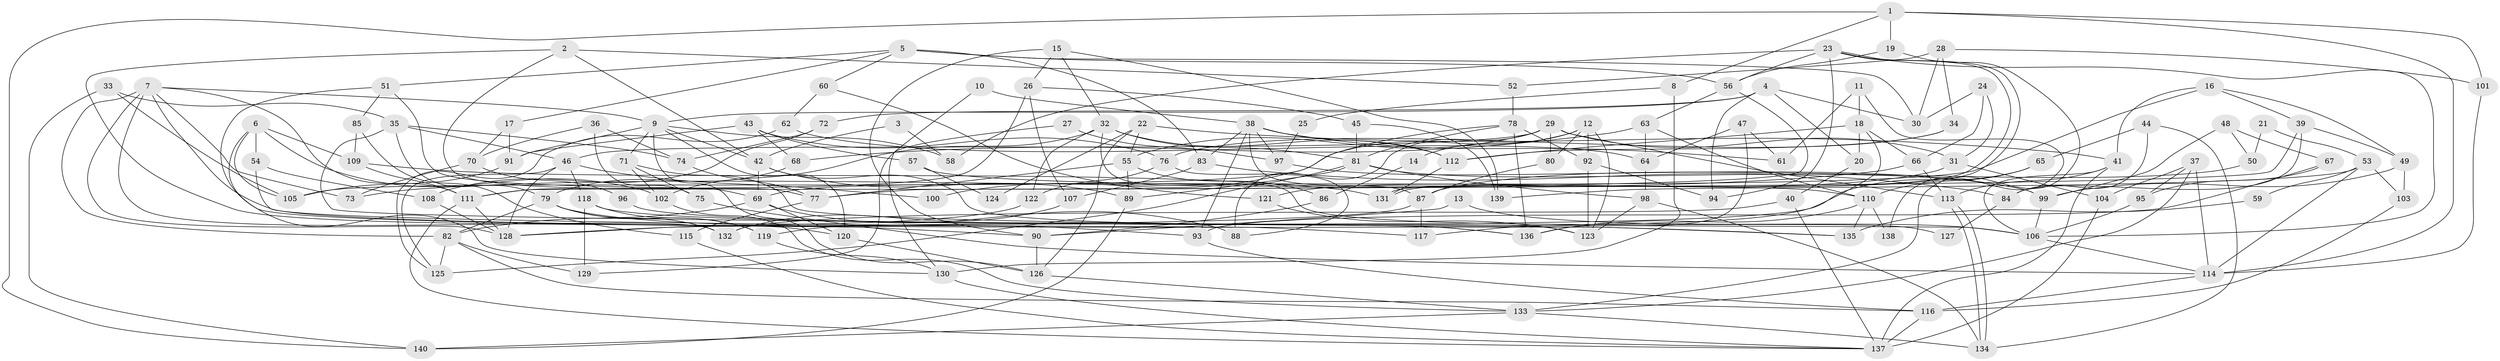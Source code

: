 // coarse degree distribution, {5: 0.09523809523809523, 3: 0.21428571428571427, 4: 0.14285714285714285, 12: 0.023809523809523808, 9: 0.09523809523809523, 8: 0.07142857142857142, 7: 0.09523809523809523, 6: 0.047619047619047616, 2: 0.07142857142857142, 10: 0.047619047619047616, 11: 0.07142857142857142, 16: 0.023809523809523808}
// Generated by graph-tools (version 1.1) at 2025/53/03/04/25 21:53:30]
// undirected, 140 vertices, 280 edges
graph export_dot {
graph [start="1"]
  node [color=gray90,style=filled];
  1;
  2;
  3;
  4;
  5;
  6;
  7;
  8;
  9;
  10;
  11;
  12;
  13;
  14;
  15;
  16;
  17;
  18;
  19;
  20;
  21;
  22;
  23;
  24;
  25;
  26;
  27;
  28;
  29;
  30;
  31;
  32;
  33;
  34;
  35;
  36;
  37;
  38;
  39;
  40;
  41;
  42;
  43;
  44;
  45;
  46;
  47;
  48;
  49;
  50;
  51;
  52;
  53;
  54;
  55;
  56;
  57;
  58;
  59;
  60;
  61;
  62;
  63;
  64;
  65;
  66;
  67;
  68;
  69;
  70;
  71;
  72;
  73;
  74;
  75;
  76;
  77;
  78;
  79;
  80;
  81;
  82;
  83;
  84;
  85;
  86;
  87;
  88;
  89;
  90;
  91;
  92;
  93;
  94;
  95;
  96;
  97;
  98;
  99;
  100;
  101;
  102;
  103;
  104;
  105;
  106;
  107;
  108;
  109;
  110;
  111;
  112;
  113;
  114;
  115;
  116;
  117;
  118;
  119;
  120;
  121;
  122;
  123;
  124;
  125;
  126;
  127;
  128;
  129;
  130;
  131;
  132;
  133;
  134;
  135;
  136;
  137;
  138;
  139;
  140;
  1 -- 140;
  1 -- 114;
  1 -- 8;
  1 -- 19;
  1 -- 101;
  2 -- 42;
  2 -- 120;
  2 -- 52;
  2 -- 77;
  3 -- 42;
  3 -- 58;
  4 -- 9;
  4 -- 94;
  4 -- 20;
  4 -- 30;
  4 -- 72;
  5 -- 30;
  5 -- 56;
  5 -- 17;
  5 -- 51;
  5 -- 60;
  5 -- 83;
  6 -- 130;
  6 -- 102;
  6 -- 54;
  6 -- 105;
  6 -- 109;
  7 -- 132;
  7 -- 82;
  7 -- 9;
  7 -- 73;
  7 -- 111;
  7 -- 128;
  7 -- 135;
  8 -- 130;
  8 -- 25;
  9 -- 42;
  9 -- 58;
  9 -- 71;
  9 -- 91;
  9 -- 120;
  9 -- 126;
  10 -- 130;
  10 -- 38;
  11 -- 18;
  11 -- 61;
  11 -- 138;
  12 -- 123;
  12 -- 105;
  12 -- 14;
  12 -- 80;
  12 -- 92;
  13 -- 106;
  13 -- 90;
  14 -- 86;
  15 -- 90;
  15 -- 32;
  15 -- 26;
  15 -- 139;
  16 -- 49;
  16 -- 41;
  16 -- 39;
  16 -- 69;
  17 -- 70;
  17 -- 91;
  18 -- 117;
  18 -- 112;
  18 -- 20;
  18 -- 66;
  19 -- 133;
  19 -- 56;
  20 -- 40;
  21 -- 50;
  21 -- 53;
  22 -- 55;
  22 -- 126;
  22 -- 41;
  22 -- 124;
  23 -- 131;
  23 -- 131;
  23 -- 106;
  23 -- 56;
  23 -- 58;
  23 -- 94;
  24 -- 66;
  24 -- 30;
  24 -- 31;
  25 -- 97;
  26 -- 111;
  26 -- 45;
  26 -- 107;
  27 -- 129;
  27 -- 97;
  28 -- 52;
  28 -- 34;
  28 -- 30;
  28 -- 101;
  29 -- 46;
  29 -- 55;
  29 -- 31;
  29 -- 80;
  29 -- 88;
  29 -- 113;
  31 -- 104;
  31 -- 121;
  32 -- 81;
  32 -- 112;
  32 -- 102;
  32 -- 122;
  32 -- 127;
  33 -- 140;
  33 -- 105;
  33 -- 35;
  34 -- 76;
  34 -- 112;
  35 -- 46;
  35 -- 74;
  35 -- 79;
  35 -- 106;
  36 -- 74;
  36 -- 75;
  36 -- 70;
  37 -- 104;
  37 -- 114;
  37 -- 95;
  37 -- 133;
  38 -- 83;
  38 -- 87;
  38 -- 61;
  38 -- 93;
  38 -- 97;
  38 -- 112;
  39 -- 77;
  39 -- 49;
  39 -- 84;
  40 -- 137;
  40 -- 132;
  41 -- 113;
  41 -- 106;
  41 -- 137;
  42 -- 69;
  42 -- 123;
  42 -- 89;
  43 -- 91;
  43 -- 76;
  43 -- 57;
  43 -- 68;
  44 -- 84;
  44 -- 134;
  44 -- 65;
  45 -- 81;
  45 -- 139;
  46 -- 128;
  46 -- 125;
  46 -- 100;
  46 -- 118;
  47 -- 136;
  47 -- 64;
  47 -- 61;
  48 -- 99;
  48 -- 67;
  48 -- 50;
  49 -- 103;
  49 -- 99;
  50 -- 87;
  51 -- 69;
  51 -- 85;
  51 -- 90;
  52 -- 78;
  53 -- 139;
  53 -- 114;
  53 -- 59;
  53 -- 103;
  54 -- 108;
  54 -- 117;
  55 -- 89;
  55 -- 77;
  55 -- 86;
  56 -- 63;
  56 -- 111;
  57 -- 110;
  57 -- 124;
  59 -- 135;
  60 -- 62;
  60 -- 121;
  62 -- 64;
  62 -- 125;
  63 -- 68;
  63 -- 64;
  63 -- 110;
  64 -- 98;
  65 -- 110;
  65 -- 119;
  66 -- 113;
  66 -- 73;
  67 -- 95;
  67 -- 93;
  68 -- 79;
  69 -- 82;
  69 -- 88;
  69 -- 120;
  70 -- 73;
  70 -- 96;
  71 -- 102;
  71 -- 75;
  71 -- 135;
  72 -- 74;
  72 -- 108;
  74 -- 77;
  75 -- 114;
  76 -- 122;
  76 -- 88;
  77 -- 115;
  78 -- 81;
  78 -- 136;
  78 -- 92;
  78 -- 100;
  79 -- 93;
  79 -- 82;
  79 -- 119;
  79 -- 132;
  80 -- 87;
  81 -- 99;
  81 -- 98;
  81 -- 89;
  81 -- 125;
  82 -- 116;
  82 -- 125;
  82 -- 129;
  83 -- 107;
  83 -- 84;
  84 -- 127;
  85 -- 109;
  85 -- 115;
  86 -- 90;
  87 -- 128;
  87 -- 117;
  89 -- 140;
  90 -- 126;
  91 -- 105;
  92 -- 94;
  92 -- 123;
  93 -- 116;
  95 -- 106;
  96 -- 136;
  97 -- 99;
  98 -- 134;
  98 -- 123;
  99 -- 106;
  101 -- 114;
  102 -- 133;
  103 -- 116;
  104 -- 137;
  106 -- 114;
  107 -- 132;
  108 -- 128;
  109 -- 111;
  109 -- 131;
  110 -- 135;
  110 -- 136;
  110 -- 138;
  111 -- 128;
  111 -- 137;
  112 -- 131;
  113 -- 134;
  113 -- 134;
  114 -- 116;
  115 -- 137;
  116 -- 137;
  118 -- 119;
  118 -- 129;
  118 -- 136;
  119 -- 130;
  120 -- 126;
  121 -- 123;
  122 -- 128;
  126 -- 133;
  130 -- 137;
  133 -- 134;
  133 -- 140;
}
